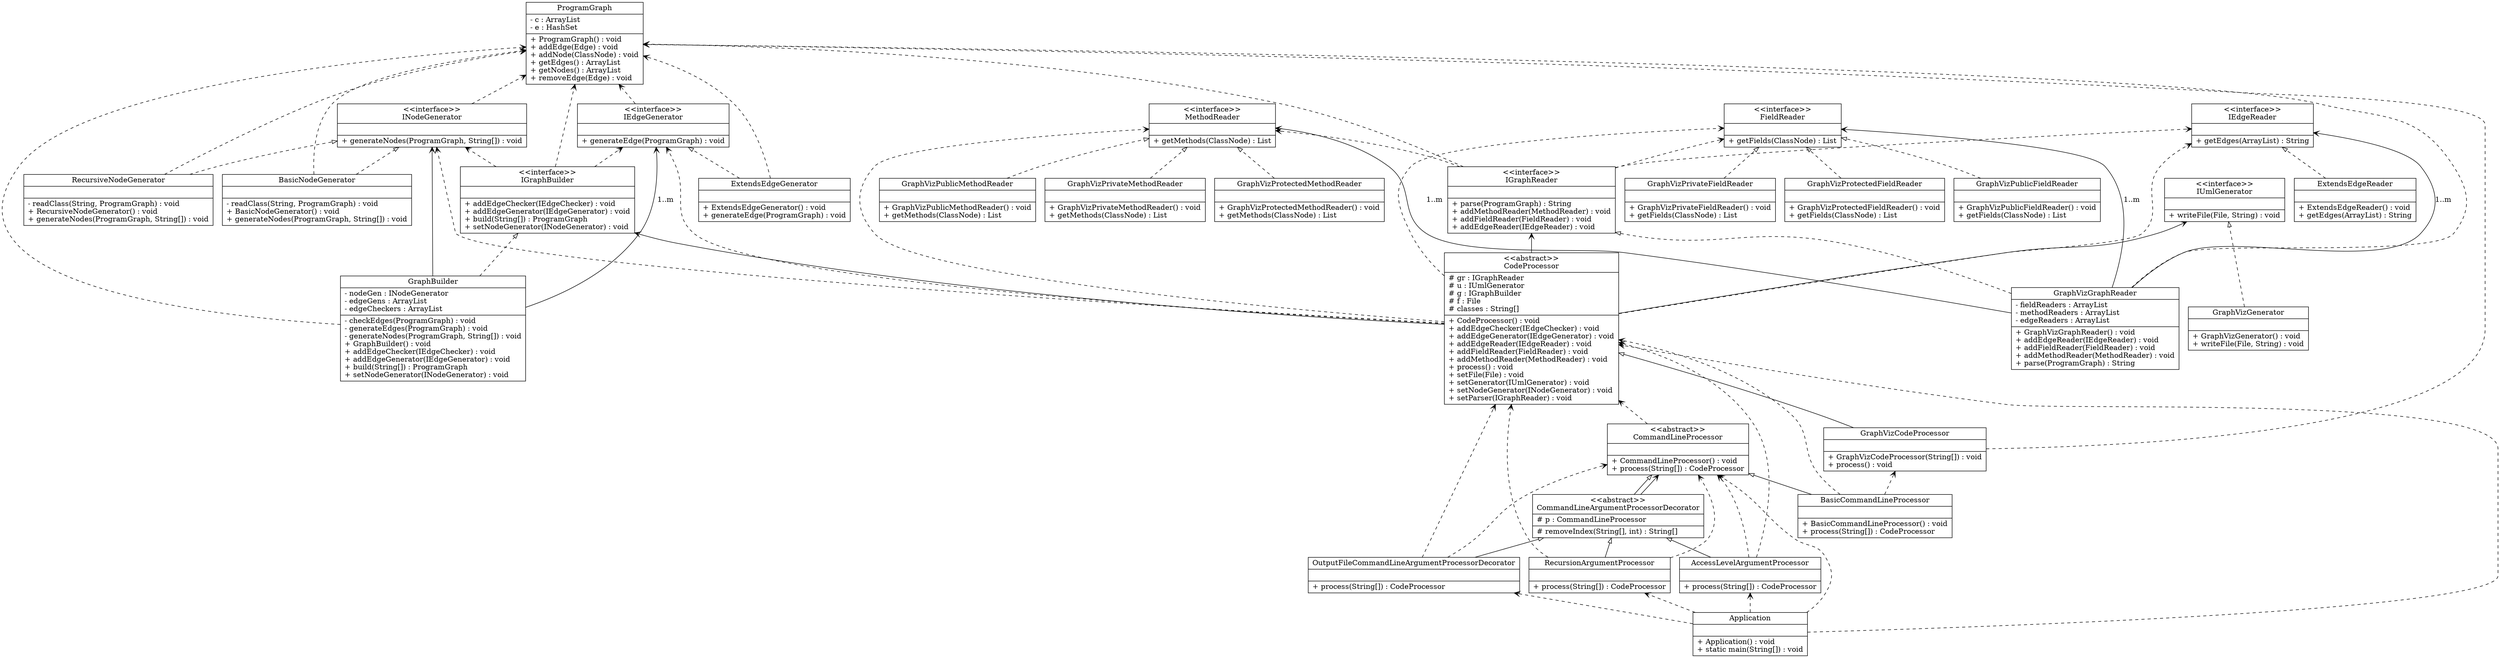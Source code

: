 digraph memes {rankdir=BT;
RecursionArgumentProcessor [
shape ="record",
label = "{RecursionArgumentProcessor||+  process(String[]) : CodeProcessor\l}"];
CommandLineArgumentProcessorDecorator [
shape ="record",
label = "{\<\<abstract\>\>\nCommandLineArgumentProcessorDecorator|# p : CommandLineProcessor\l|#  removeIndex(String[], int) : String[]\l}"];
CommandLineProcessor [
shape ="record",
label = "{\<\<abstract\>\>\nCommandLineProcessor||+  CommandLineProcessor() : void\l+  process(String[]) : CodeProcessor\l}"];
OutputFileCommandLineArgumentProcessorDecorator [
shape ="record",
label = "{OutputFileCommandLineArgumentProcessorDecorator||+  process(String[]) : CodeProcessor\l}"];
AccessLevelArgumentProcessor [
shape ="record",
label = "{AccessLevelArgumentProcessor||+  process(String[]) : CodeProcessor\l}"];
BasicCommandLineProcessor [
shape ="record",
label = "{BasicCommandLineProcessor||+  BasicCommandLineProcessor() : void\l+  process(String[]) : CodeProcessor\l}"];
ProgramGraph [
shape ="record",
label = "{ProgramGraph|- c : ArrayList\l- e : HashSet\l|+  ProgramGraph() : void\l+  addEdge(Edge) : void\l+  addNode(ClassNode) : void\l+  getEdges() : ArrayList\l+  getNodes() : ArrayList\l+  removeEdge(Edge) : void\l}"];
BasicNodeGenerator [
shape ="record",
label = "{BasicNodeGenerator||-  readClass(String, ProgramGraph) : void\l+  BasicNodeGenerator() : void\l+  generateNodes(ProgramGraph, String[]) : void\l}"];
INodeGenerator [
shape ="record",
label = "{\<\<interface\>\>\nINodeGenerator||+  generateNodes(ProgramGraph, String[]) : void\l}"];
RecursiveNodeGenerator [
shape ="record",
label = "{RecursiveNodeGenerator||-  readClass(String, ProgramGraph) : void\l+  RecursiveNodeGenerator() : void\l+  generateNodes(ProgramGraph, String[]) : void\l}"];
GraphBuilder [
shape ="record",
label = "{GraphBuilder|- nodeGen : INodeGenerator\l- edgeGens : ArrayList\l- edgeCheckers : ArrayList\l|-  checkEdges(ProgramGraph) : void\l-  generateEdges(ProgramGraph) : void\l-  generateNodes(ProgramGraph, String[]) : void\l+  GraphBuilder() : void\l+  addEdgeChecker(IEdgeChecker) : void\l+  addEdgeGenerator(IEdgeGenerator) : void\l+  build(String[]) : ProgramGraph\l+  setNodeGenerator(INodeGenerator) : void\l}"];
IGraphBuilder [
shape ="record",
label = "{\<\<interface\>\>\nIGraphBuilder||+  addEdgeChecker(IEdgeChecker) : void\l+  addEdgeGenerator(IEdgeGenerator) : void\l+  build(String[]) : ProgramGraph\l+  setNodeGenerator(INodeGenerator) : void\l}"];
GraphVizPrivateMethodReader [
shape ="record",
label = "{GraphVizPrivateMethodReader||+  GraphVizPrivateMethodReader() : void\l+  getMethods(ClassNode) : List\l}"];
MethodReader [
shape ="record",
label = "{\<\<interface\>\>\nMethodReader||+  getMethods(ClassNode) : List\l}"];
GraphVizProtectedMethodReader [
shape ="record",
label = "{GraphVizProtectedMethodReader||+  GraphVizProtectedMethodReader() : void\l+  getMethods(ClassNode) : List\l}"];
GraphVizPublicMethodReader [
shape ="record",
label = "{GraphVizPublicMethodReader||+  GraphVizPublicMethodReader() : void\l+  getMethods(ClassNode) : List\l}"];
GraphVizPrivateFieldReader [
shape ="record",
label = "{GraphVizPrivateFieldReader||+  GraphVizPrivateFieldReader() : void\l+  getFields(ClassNode) : List\l}"];
FieldReader [
shape ="record",
label = "{\<\<interface\>\>\nFieldReader||+  getFields(ClassNode) : List\l}"];
GraphVizProtectedFieldReader [
shape ="record",
label = "{GraphVizProtectedFieldReader||+  GraphVizProtectedFieldReader() : void\l+  getFields(ClassNode) : List\l}"];
GraphVizPublicFieldReader [
shape ="record",
label = "{GraphVizPublicFieldReader||+  GraphVizPublicFieldReader() : void\l+  getFields(ClassNode) : List\l}"];
GraphVizGraphReader [
shape ="record",
label = "{GraphVizGraphReader|- fieldReaders : ArrayList\l- methodReaders : ArrayList\l- edgeReaders : ArrayList\l|+  GraphVizGraphReader() : void\l+  addEdgeReader(IEdgeReader) : void\l+  addFieldReader(FieldReader) : void\l+  addMethodReader(MethodReader) : void\l+  parse(ProgramGraph) : String\l}"];
IGraphReader [
shape ="record",
label = "{\<\<interface\>\>\nIGraphReader||+  parse(ProgramGraph) : String\l+  addMethodReader(MethodReader) : void\l+  addFieldReader(FieldReader) : void\l+  addEdgeReader(IEdgeReader) : void\l}"];
GraphVizCodeProcessor [
shape ="record",
label = "{GraphVizCodeProcessor||+  GraphVizCodeProcessor(String[]) : void\l+  process() : void\l}"];
CodeProcessor [
shape ="record",
label = "{\<\<abstract\>\>\nCodeProcessor|# gr : IGraphReader\l# u : IUmlGenerator\l# g : IGraphBuilder\l# f : File\l# classes : String[]\l|+  CodeProcessor() : void\l+  addEdgeChecker(IEdgeChecker) : void\l+  addEdgeGenerator(IEdgeGenerator) : void\l+  addEdgeReader(IEdgeReader) : void\l+  addFieldReader(FieldReader) : void\l+  addMethodReader(MethodReader) : void\l+  process() : void\l+  setFile(File) : void\l+  setGenerator(IUmlGenerator) : void\l+  setNodeGenerator(INodeGenerator) : void\l+  setParser(IGraphReader) : void\l}"];
GraphVizGenerator [
shape ="record",
label = "{GraphVizGenerator||+  GraphVizGenerator() : void\l+  writeFile(File, String) : void\l}"];
IUmlGenerator [
shape ="record",
label = "{\<\<interface\>\>\nIUmlGenerator||+  writeFile(File, String) : void\l}"];
ExtendsEdgeGenerator [
shape ="record",
label = "{ExtendsEdgeGenerator||+  ExtendsEdgeGenerator() : void\l+  generateEdge(ProgramGraph) : void\l}"];
IEdgeGenerator [
shape ="record",
label = "{\<\<interface\>\>\nIEdgeGenerator||+  generateEdge(ProgramGraph) : void\l}"];
ExtendsEdgeReader [
shape ="record",
label = "{ExtendsEdgeReader||+  ExtendsEdgeReader() : void\l+  getEdges(ArrayList) : String\l}"];
IEdgeReader [
shape ="record",
label = "{\<\<interface\>\>\nIEdgeReader||+  getEdges(ArrayList) : String\l}"];
Application [
shape ="record",
label = "{Application||+  Application() : void\l+ static  main(String[]) : void\l}"];
CommandLineArgumentProcessorDecorator -> CommandLineProcessor [arrowhead="onormal", style="solid"];
BasicCommandLineProcessor -> CommandLineProcessor [arrowhead="onormal", style="solid"];
AccessLevelArgumentProcessor -> CommandLineArgumentProcessorDecorator [arrowhead="onormal", style="solid"];
RecursionArgumentProcessor -> CommandLineArgumentProcessorDecorator [arrowhead="onormal", style="solid"];
GraphVizCodeProcessor -> CodeProcessor [arrowhead="onormal", style="solid"];
OutputFileCommandLineArgumentProcessorDecorator -> CommandLineArgumentProcessorDecorator [arrowhead="onormal", style="solid"];
GraphVizProtectedFieldReader -> FieldReader [arrowhead="onormal", style="dashed"];
GraphVizGenerator -> IUmlGenerator [arrowhead="onormal", style="dashed"];
GraphBuilder -> IGraphBuilder [arrowhead="onormal", style="dashed"];
GraphVizPrivateMethodReader -> MethodReader [arrowhead="onormal", style="dashed"];
GraphVizGraphReader -> IGraphReader [arrowhead="onormal", style="dashed"];
RecursiveNodeGenerator -> INodeGenerator [arrowhead="onormal", style="dashed"];
GraphVizProtectedMethodReader -> MethodReader [arrowhead="onormal", style="dashed"];
GraphVizPublicMethodReader -> MethodReader [arrowhead="onormal", style="dashed"];
ExtendsEdgeReader -> IEdgeReader [arrowhead="onormal", style="dashed"];
GraphVizPublicFieldReader -> FieldReader [arrowhead="onormal", style="dashed"];
GraphVizPrivateFieldReader -> FieldReader [arrowhead="onormal", style="dashed"];
BasicNodeGenerator -> INodeGenerator [arrowhead="onormal", style="dashed"];
ExtendsEdgeGenerator -> IEdgeGenerator [arrowhead="onormal", style="dashed"];
GraphVizGraphReader -> IEdgeReader [arrowhead="ovee", style="solid", label="1..m"];
CodeProcessor -> IGraphBuilder [arrowhead="ovee", style="solid"];
GraphBuilder -> IEdgeGenerator [arrowhead="ovee", style="solid", label="1..m"];
CodeProcessor -> IUmlGenerator [arrowhead="ovee", style="solid"];
GraphVizGraphReader -> FieldReader [arrowhead="ovee", style="solid", label="1..m"];
GraphBuilder -> INodeGenerator [arrowhead="ovee", style="solid"];
GraphVizGraphReader -> MethodReader [arrowhead="ovee", style="solid", label="1..m"];
CodeProcessor -> IGraphReader [arrowhead="ovee", style="solid"];
CommandLineArgumentProcessorDecorator -> CommandLineProcessor [arrowhead="ovee", style="solid"];
RecursionArgumentProcessor -> CodeProcessor [arrowhead="ovee", style="dashed"];
IGraphReader -> IEdgeReader [arrowhead="ovee", style="dashed"];
AccessLevelArgumentProcessor -> CodeProcessor [arrowhead="ovee", style="dashed"];
IGraphReader -> ProgramGraph [arrowhead="ovee", style="dashed"];
CodeProcessor -> IEdgeGenerator [arrowhead="ovee", style="dashed"];
BasicCommandLineProcessor -> GraphVizCodeProcessor [arrowhead="ovee", style="dashed"];
INodeGenerator -> ProgramGraph [arrowhead="ovee", style="dashed"];
GraphVizGraphReader -> ProgramGraph [arrowhead="ovee", style="dashed"];
RecursionArgumentProcessor -> CommandLineProcessor [arrowhead="ovee", style="dashed"];
CodeProcessor -> IEdgeReader [arrowhead="ovee", style="dashed"];
Application -> OutputFileCommandLineArgumentProcessorDecorator [arrowhead="ovee", style="dashed"];
OutputFileCommandLineArgumentProcessorDecorator -> CommandLineProcessor [arrowhead="ovee", style="dashed"];
BasicNodeGenerator -> ProgramGraph [arrowhead="ovee", style="dashed"];
AccessLevelArgumentProcessor -> CommandLineProcessor [arrowhead="ovee", style="dashed"];
Application -> CommandLineProcessor [arrowhead="ovee", style="dashed"];
CodeProcessor -> INodeGenerator [arrowhead="ovee", style="dashed"];
GraphVizCodeProcessor -> ProgramGraph [arrowhead="ovee", style="dashed"];
IGraphBuilder -> ProgramGraph [arrowhead="ovee", style="dashed"];
IEdgeGenerator -> ProgramGraph [arrowhead="ovee", style="dashed"];
RecursiveNodeGenerator -> ProgramGraph [arrowhead="ovee", style="dashed"];
IGraphBuilder -> INodeGenerator [arrowhead="ovee", style="dashed"];
Application -> RecursionArgumentProcessor [arrowhead="ovee", style="dashed"];
CommandLineProcessor -> CodeProcessor [arrowhead="ovee", style="dashed"];
GraphBuilder -> ProgramGraph [arrowhead="ovee", style="dashed"];
OutputFileCommandLineArgumentProcessorDecorator -> CodeProcessor [arrowhead="ovee", style="dashed"];
IGraphReader -> FieldReader [arrowhead="ovee", style="dashed"];
Application -> AccessLevelArgumentProcessor [arrowhead="ovee", style="dashed"];
BasicCommandLineProcessor -> CodeProcessor [arrowhead="ovee", style="dashed"];
IGraphReader -> MethodReader [arrowhead="ovee", style="dashed"];
IGraphBuilder -> IEdgeGenerator [arrowhead="ovee", style="dashed"];
Application -> CodeProcessor [arrowhead="ovee", style="dashed"];
CodeProcessor -> FieldReader [arrowhead="ovee", style="dashed"];
CodeProcessor -> MethodReader [arrowhead="ovee", style="dashed"];
ExtendsEdgeGenerator -> ProgramGraph [arrowhead="ovee", style="dashed"];

}
